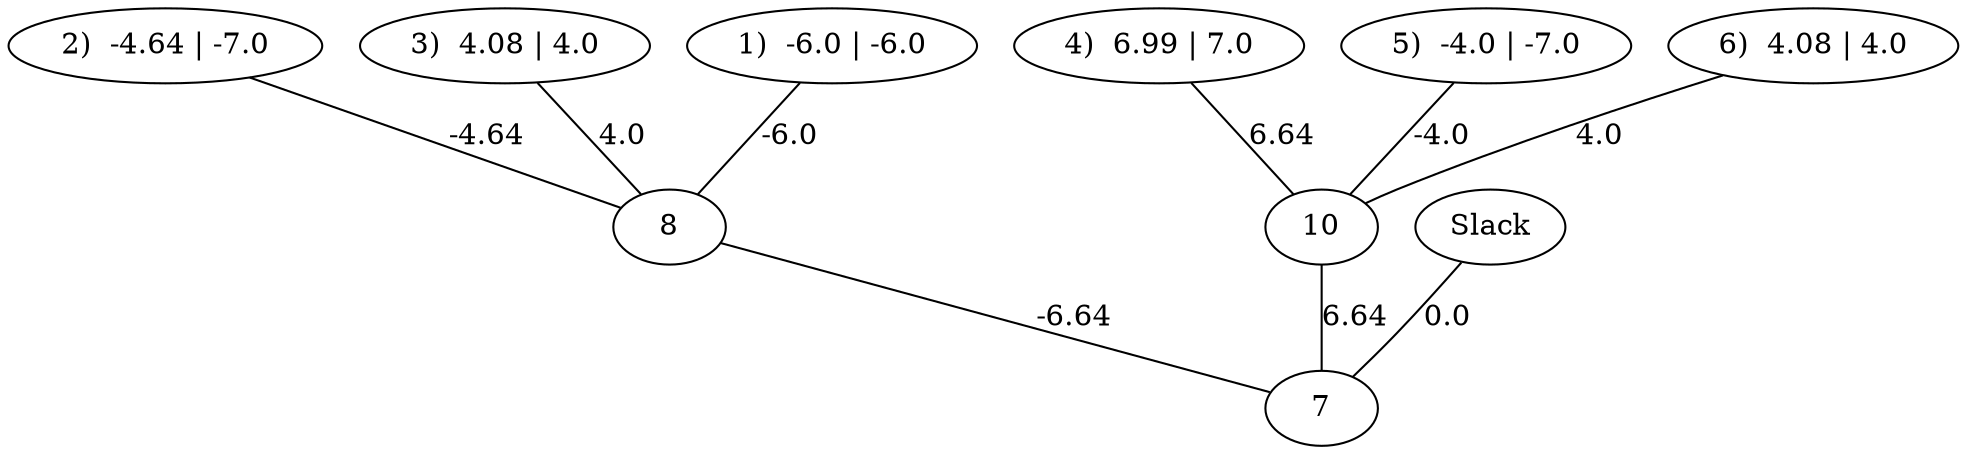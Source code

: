 strict graph G {
  7 [ label="7" ];
  8 [ label="8" ];
  2 [ label="2)  -4.64 | -7.0" ];
  3 [ label="3)  4.08 | 4.0" ];
  1 [ label="1)  -6.0 | -6.0" ];
  10 [ label="10" ];
  4 [ label="4)  6.99 | 7.0" ];
  5 [ label="5)  -4.0 | -7.0" ];
  6 [ label="6)  4.08 | 4.0" ];
  0 [ label="Slack" ];
  8 -- 7 [ label="-6.64" ];
  2 -- 8 [ label="-4.64" ];
  3 -- 8 [ label="4.0" ];
  1 -- 8 [ label="-6.0" ];
  10 -- 7 [ label="6.64" ];
  4 -- 10 [ label="6.64" ];
  5 -- 10 [ label="-4.0" ];
  6 -- 10 [ label="4.0" ];
  0 -- 7 [ label="0.0" ];
}
